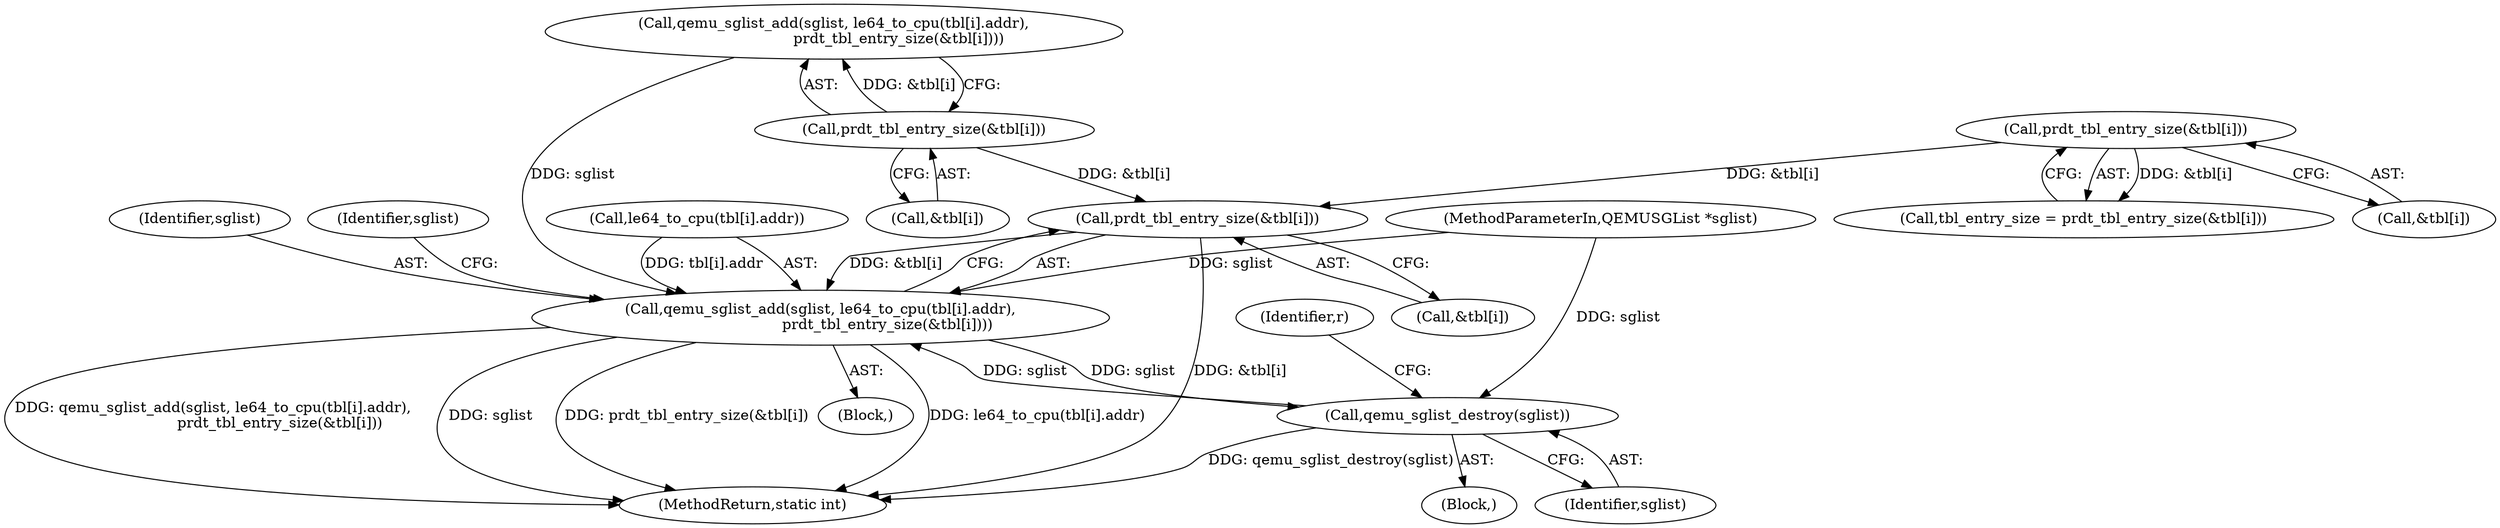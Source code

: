 digraph "0_qemu_3251bdcf1c67427d964517053c3d185b46e618e8@array" {
"1000337" [label="(Call,prdt_tbl_entry_size(&tbl[i]))"];
"1000227" [label="(Call,prdt_tbl_entry_size(&tbl[i]))"];
"1000313" [label="(Call,prdt_tbl_entry_size(&tbl[i]))"];
"1000329" [label="(Call,qemu_sglist_add(sglist, le64_to_cpu(tbl[i].addr),\n                             prdt_tbl_entry_size(&tbl[i])))"];
"1000351" [label="(Call,qemu_sglist_destroy(sglist))"];
"1000228" [label="(Call,&tbl[i])"];
"1000225" [label="(Call,tbl_entry_size = prdt_tbl_entry_size(&tbl[i]))"];
"1000358" [label="(MethodReturn,static int)"];
"1000331" [label="(Call,le64_to_cpu(tbl[i].addr))"];
"1000352" [label="(Identifier,sglist)"];
"1000330" [label="(Identifier,sglist)"];
"1000345" [label="(Identifier,sglist)"];
"1000338" [label="(Call,&tbl[i])"];
"1000106" [label="(MethodParameterIn,QEMUSGList *sglist)"];
"1000314" [label="(Call,&tbl[i])"];
"1000227" [label="(Call,prdt_tbl_entry_size(&tbl[i]))"];
"1000337" [label="(Call,prdt_tbl_entry_size(&tbl[i]))"];
"1000313" [label="(Call,prdt_tbl_entry_size(&tbl[i]))"];
"1000108" [label="(Block,)"];
"1000354" [label="(Identifier,r)"];
"1000329" [label="(Call,qemu_sglist_add(sglist, le64_to_cpu(tbl[i].addr),\n                             prdt_tbl_entry_size(&tbl[i])))"];
"1000348" [label="(Block,)"];
"1000305" [label="(Call,qemu_sglist_add(sglist, le64_to_cpu(tbl[i].addr),\n                            prdt_tbl_entry_size(&tbl[i])))"];
"1000351" [label="(Call,qemu_sglist_destroy(sglist))"];
"1000337" -> "1000329"  [label="AST: "];
"1000337" -> "1000338"  [label="CFG: "];
"1000338" -> "1000337"  [label="AST: "];
"1000329" -> "1000337"  [label="CFG: "];
"1000337" -> "1000358"  [label="DDG: &tbl[i]"];
"1000337" -> "1000329"  [label="DDG: &tbl[i]"];
"1000227" -> "1000337"  [label="DDG: &tbl[i]"];
"1000313" -> "1000337"  [label="DDG: &tbl[i]"];
"1000227" -> "1000225"  [label="AST: "];
"1000227" -> "1000228"  [label="CFG: "];
"1000228" -> "1000227"  [label="AST: "];
"1000225" -> "1000227"  [label="CFG: "];
"1000227" -> "1000225"  [label="DDG: &tbl[i]"];
"1000313" -> "1000305"  [label="AST: "];
"1000313" -> "1000314"  [label="CFG: "];
"1000314" -> "1000313"  [label="AST: "];
"1000305" -> "1000313"  [label="CFG: "];
"1000313" -> "1000305"  [label="DDG: &tbl[i]"];
"1000329" -> "1000108"  [label="AST: "];
"1000330" -> "1000329"  [label="AST: "];
"1000331" -> "1000329"  [label="AST: "];
"1000345" -> "1000329"  [label="CFG: "];
"1000329" -> "1000358"  [label="DDG: le64_to_cpu(tbl[i].addr)"];
"1000329" -> "1000358"  [label="DDG: qemu_sglist_add(sglist, le64_to_cpu(tbl[i].addr),\n                             prdt_tbl_entry_size(&tbl[i]))"];
"1000329" -> "1000358"  [label="DDG: sglist"];
"1000329" -> "1000358"  [label="DDG: prdt_tbl_entry_size(&tbl[i])"];
"1000305" -> "1000329"  [label="DDG: sglist"];
"1000351" -> "1000329"  [label="DDG: sglist"];
"1000106" -> "1000329"  [label="DDG: sglist"];
"1000331" -> "1000329"  [label="DDG: tbl[i].addr"];
"1000329" -> "1000351"  [label="DDG: sglist"];
"1000351" -> "1000348"  [label="AST: "];
"1000351" -> "1000352"  [label="CFG: "];
"1000352" -> "1000351"  [label="AST: "];
"1000354" -> "1000351"  [label="CFG: "];
"1000351" -> "1000358"  [label="DDG: qemu_sglist_destroy(sglist)"];
"1000106" -> "1000351"  [label="DDG: sglist"];
}
